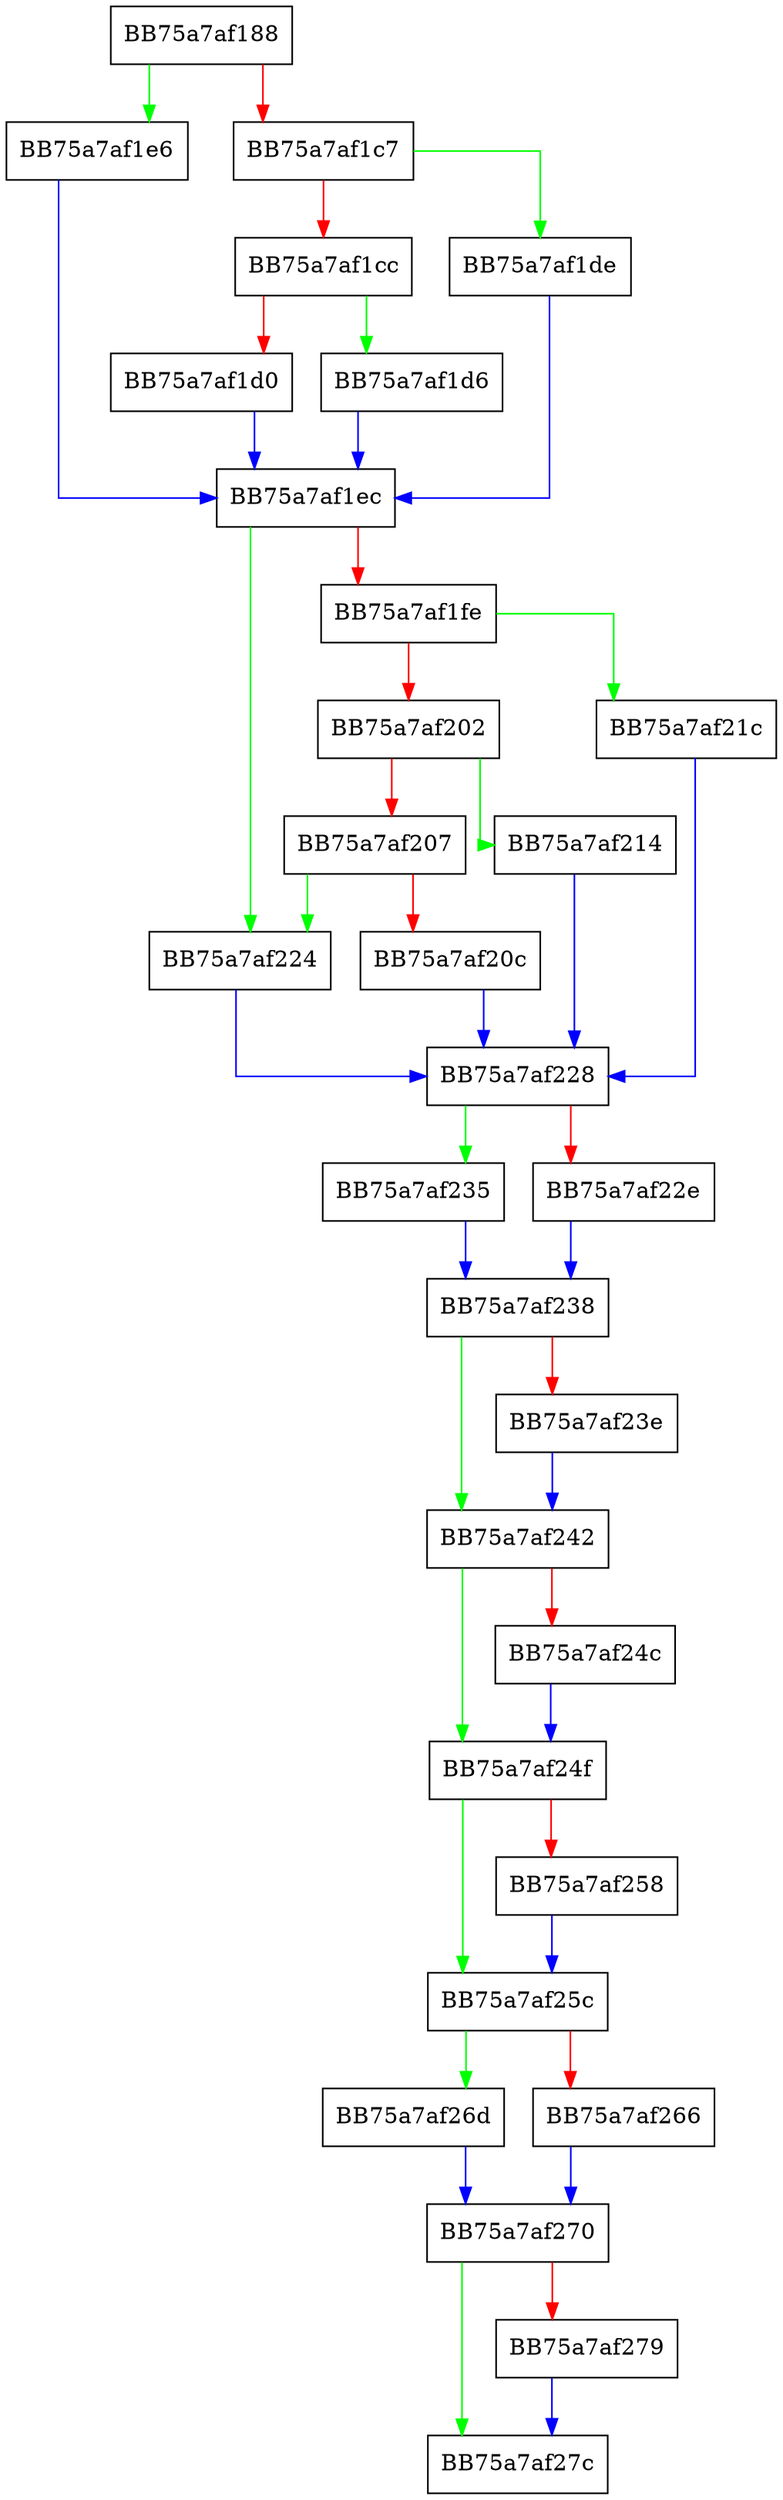 digraph __acrt_fenv_set_control {
  node [shape="box"];
  graph [splines=ortho];
  BB75a7af188 -> BB75a7af1e6 [color="green"];
  BB75a7af188 -> BB75a7af1c7 [color="red"];
  BB75a7af1c7 -> BB75a7af1de [color="green"];
  BB75a7af1c7 -> BB75a7af1cc [color="red"];
  BB75a7af1cc -> BB75a7af1d6 [color="green"];
  BB75a7af1cc -> BB75a7af1d0 [color="red"];
  BB75a7af1d0 -> BB75a7af1ec [color="blue"];
  BB75a7af1d6 -> BB75a7af1ec [color="blue"];
  BB75a7af1de -> BB75a7af1ec [color="blue"];
  BB75a7af1e6 -> BB75a7af1ec [color="blue"];
  BB75a7af1ec -> BB75a7af224 [color="green"];
  BB75a7af1ec -> BB75a7af1fe [color="red"];
  BB75a7af1fe -> BB75a7af21c [color="green"];
  BB75a7af1fe -> BB75a7af202 [color="red"];
  BB75a7af202 -> BB75a7af214 [color="green"];
  BB75a7af202 -> BB75a7af207 [color="red"];
  BB75a7af207 -> BB75a7af224 [color="green"];
  BB75a7af207 -> BB75a7af20c [color="red"];
  BB75a7af20c -> BB75a7af228 [color="blue"];
  BB75a7af214 -> BB75a7af228 [color="blue"];
  BB75a7af21c -> BB75a7af228 [color="blue"];
  BB75a7af224 -> BB75a7af228 [color="blue"];
  BB75a7af228 -> BB75a7af235 [color="green"];
  BB75a7af228 -> BB75a7af22e [color="red"];
  BB75a7af22e -> BB75a7af238 [color="blue"];
  BB75a7af235 -> BB75a7af238 [color="blue"];
  BB75a7af238 -> BB75a7af242 [color="green"];
  BB75a7af238 -> BB75a7af23e [color="red"];
  BB75a7af23e -> BB75a7af242 [color="blue"];
  BB75a7af242 -> BB75a7af24f [color="green"];
  BB75a7af242 -> BB75a7af24c [color="red"];
  BB75a7af24c -> BB75a7af24f [color="blue"];
  BB75a7af24f -> BB75a7af25c [color="green"];
  BB75a7af24f -> BB75a7af258 [color="red"];
  BB75a7af258 -> BB75a7af25c [color="blue"];
  BB75a7af25c -> BB75a7af26d [color="green"];
  BB75a7af25c -> BB75a7af266 [color="red"];
  BB75a7af266 -> BB75a7af270 [color="blue"];
  BB75a7af26d -> BB75a7af270 [color="blue"];
  BB75a7af270 -> BB75a7af27c [color="green"];
  BB75a7af270 -> BB75a7af279 [color="red"];
  BB75a7af279 -> BB75a7af27c [color="blue"];
}